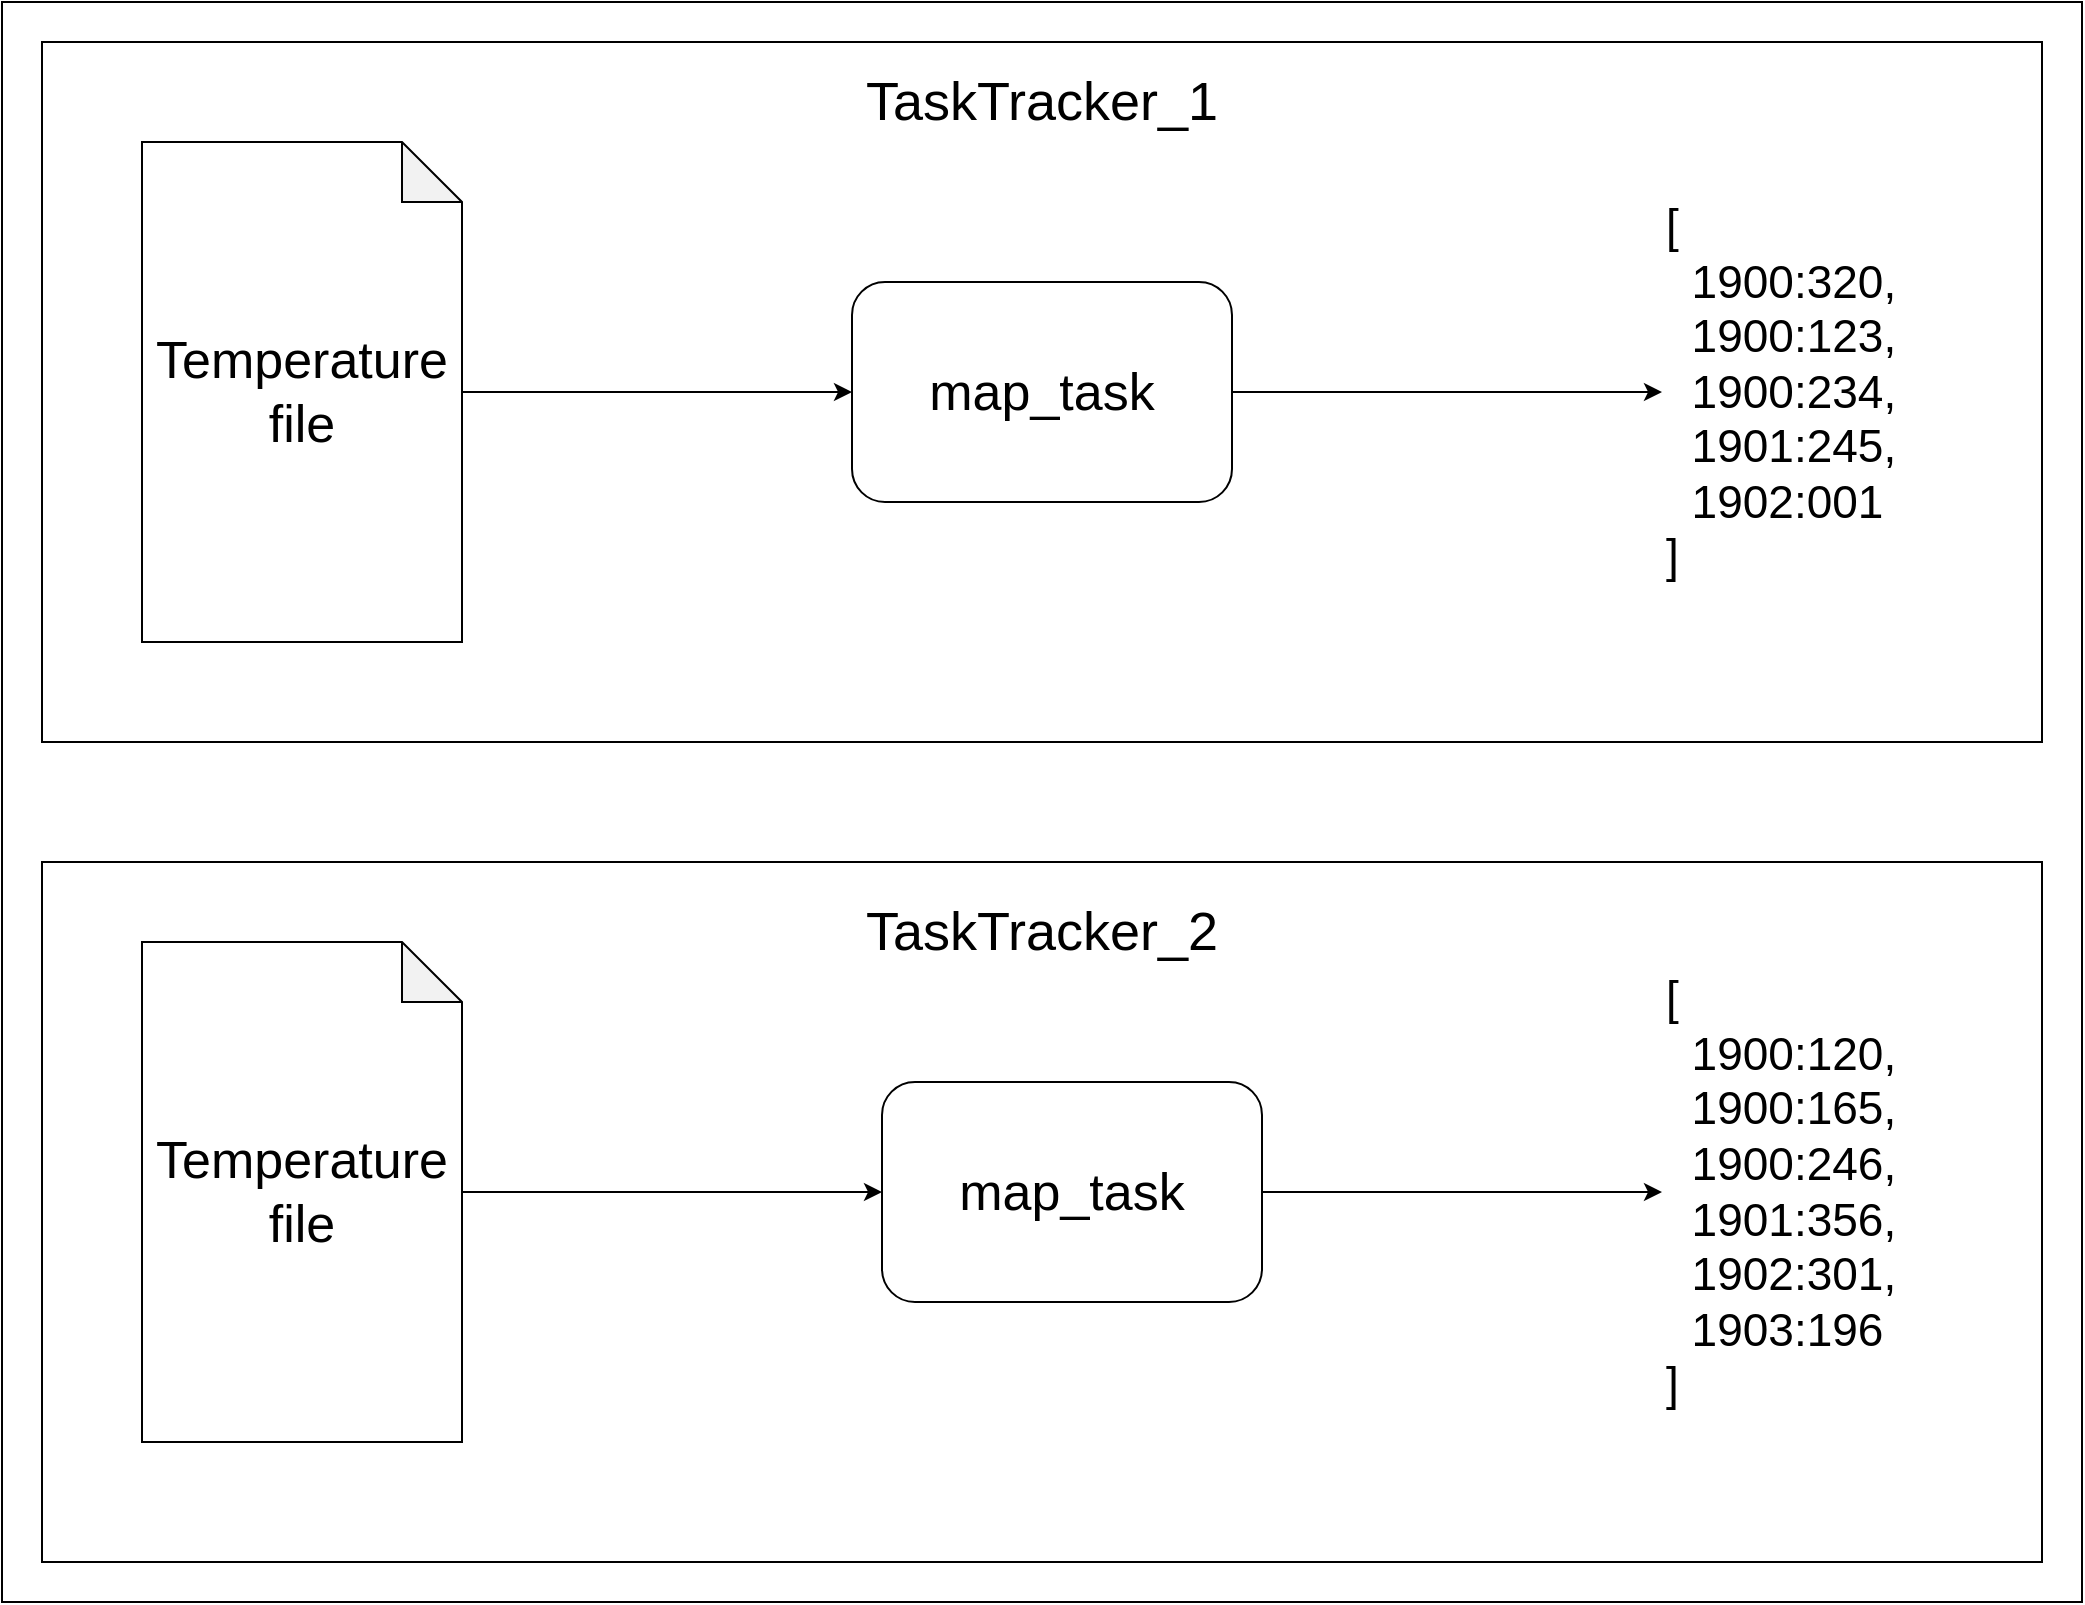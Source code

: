 <mxfile version="13.6.2" type="device"><diagram id="_oYUbGZ5XQ8bHNBv4utx" name="Page-1"><mxGraphModel dx="2172" dy="1612" grid="1" gridSize="10" guides="1" tooltips="1" connect="1" arrows="1" fold="1" page="1" pageScale="1" pageWidth="1600" pageHeight="900" math="0" shadow="0"><root><mxCell id="0"/><mxCell id="1" parent="0"/><mxCell id="K1PTRCZLzPXaHEsnHcix-19" value="" style="rounded=0;whiteSpace=wrap;html=1;fillColor=none;" vertex="1" parent="1"><mxGeometry x="60" y="30" width="1040" height="800" as="geometry"/></mxCell><mxCell id="K1PTRCZLzPXaHEsnHcix-12" value="" style="rounded=0;whiteSpace=wrap;html=1;fillColor=none;" vertex="1" parent="1"><mxGeometry x="80" y="460" width="1000" height="350" as="geometry"/></mxCell><mxCell id="K1PTRCZLzPXaHEsnHcix-11" value="" style="rounded=0;whiteSpace=wrap;html=1;fillColor=none;" vertex="1" parent="1"><mxGeometry x="80" y="50" width="1000" height="350" as="geometry"/></mxCell><mxCell id="K1PTRCZLzPXaHEsnHcix-7" style="edgeStyle=orthogonalEdgeStyle;rounded=0;orthogonalLoop=1;jettySize=auto;html=1;" edge="1" parent="1" source="K1PTRCZLzPXaHEsnHcix-3" target="K1PTRCZLzPXaHEsnHcix-5"><mxGeometry relative="1" as="geometry"/></mxCell><mxCell id="K1PTRCZLzPXaHEsnHcix-3" value="&lt;font style=&quot;font-size: 26px&quot;&gt;Temperature file&lt;br&gt;&lt;/font&gt;" style="shape=note;whiteSpace=wrap;html=1;backgroundOutline=1;darkOpacity=0.05;" vertex="1" parent="1"><mxGeometry x="130" y="100" width="160" height="250" as="geometry"/></mxCell><mxCell id="K1PTRCZLzPXaHEsnHcix-8" style="edgeStyle=orthogonalEdgeStyle;rounded=0;orthogonalLoop=1;jettySize=auto;html=1;" edge="1" parent="1" source="K1PTRCZLzPXaHEsnHcix-4" target="K1PTRCZLzPXaHEsnHcix-6"><mxGeometry relative="1" as="geometry"/></mxCell><mxCell id="K1PTRCZLzPXaHEsnHcix-4" value="&lt;font style=&quot;font-size: 26px&quot;&gt;Temperature file&lt;/font&gt;" style="shape=note;whiteSpace=wrap;html=1;backgroundOutline=1;darkOpacity=0.05;" vertex="1" parent="1"><mxGeometry x="130" y="500" width="160" height="250" as="geometry"/></mxCell><mxCell id="K1PTRCZLzPXaHEsnHcix-15" style="edgeStyle=orthogonalEdgeStyle;rounded=0;orthogonalLoop=1;jettySize=auto;html=1;" edge="1" parent="1" source="K1PTRCZLzPXaHEsnHcix-5" target="K1PTRCZLzPXaHEsnHcix-9"><mxGeometry relative="1" as="geometry"/></mxCell><mxCell id="K1PTRCZLzPXaHEsnHcix-5" value="&lt;font style=&quot;font-size: 26px&quot;&gt;map_task&lt;br&gt;&lt;/font&gt;" style="rounded=1;whiteSpace=wrap;html=1;" vertex="1" parent="1"><mxGeometry x="485" y="170" width="190" height="110" as="geometry"/></mxCell><mxCell id="K1PTRCZLzPXaHEsnHcix-16" style="edgeStyle=orthogonalEdgeStyle;rounded=0;orthogonalLoop=1;jettySize=auto;html=1;" edge="1" parent="1" source="K1PTRCZLzPXaHEsnHcix-6" target="K1PTRCZLzPXaHEsnHcix-10"><mxGeometry relative="1" as="geometry"/></mxCell><mxCell id="K1PTRCZLzPXaHEsnHcix-6" value="&lt;font style=&quot;font-size: 26px&quot;&gt;map_task&lt;/font&gt;" style="rounded=1;whiteSpace=wrap;html=1;" vertex="1" parent="1"><mxGeometry x="500" y="570" width="190" height="110" as="geometry"/></mxCell><mxCell id="K1PTRCZLzPXaHEsnHcix-9" value="&lt;font style=&quot;font-size: 23px&quot;&gt;[&lt;br&gt;&lt;div&gt;&lt;span&gt;&amp;nbsp; 1900:320,&lt;/span&gt;&lt;/div&gt;&amp;nbsp; 1900:123,&lt;br&gt;&amp;nbsp; 1900:234,&lt;br&gt;&lt;div&gt;&lt;span&gt;&amp;nbsp; 1901:245,&lt;/span&gt;&lt;/div&gt;&lt;div&gt;&lt;span&gt;&amp;nbsp; 1902:001&lt;/span&gt;&lt;/div&gt;&lt;div&gt;]&lt;/div&gt;&lt;/font&gt;" style="text;html=1;strokeColor=none;fillColor=none;align=left;verticalAlign=middle;whiteSpace=wrap;rounded=0;" vertex="1" parent="1"><mxGeometry x="890" y="115" width="180" height="220" as="geometry"/></mxCell><mxCell id="K1PTRCZLzPXaHEsnHcix-10" value="&lt;font style=&quot;font-size: 23px&quot;&gt;[&lt;br&gt;&lt;div&gt;&lt;span&gt;&amp;nbsp; 1900:120,&lt;/span&gt;&lt;/div&gt;&amp;nbsp; 1900:165,&lt;br&gt;&amp;nbsp; 1900:246,&lt;br&gt;&lt;div&gt;&lt;span&gt;&amp;nbsp; 1901:356,&lt;/span&gt;&lt;/div&gt;&lt;div&gt;&lt;span&gt;&amp;nbsp; 1902:301,&lt;/span&gt;&lt;/div&gt;&lt;div&gt;&lt;span&gt;&amp;nbsp; 1903:196&lt;/span&gt;&lt;/div&gt;&lt;div&gt;]&lt;/div&gt;&lt;/font&gt;" style="text;html=1;strokeColor=none;fillColor=none;align=left;verticalAlign=middle;whiteSpace=wrap;rounded=0;" vertex="1" parent="1"><mxGeometry x="890" y="515" width="180" height="220" as="geometry"/></mxCell><mxCell id="K1PTRCZLzPXaHEsnHcix-17" value="&lt;font style=&quot;font-size: 27px&quot;&gt;TaskTracker_1&lt;/font&gt;" style="text;html=1;strokeColor=none;fillColor=none;align=center;verticalAlign=middle;whiteSpace=wrap;rounded=0;" vertex="1" parent="1"><mxGeometry x="465" y="60" width="230" height="40" as="geometry"/></mxCell><mxCell id="K1PTRCZLzPXaHEsnHcix-18" value="&lt;font style=&quot;font-size: 27px&quot;&gt;TaskTracker_2&lt;/font&gt;" style="text;html=1;strokeColor=none;fillColor=none;align=center;verticalAlign=middle;whiteSpace=wrap;rounded=0;" vertex="1" parent="1"><mxGeometry x="465" y="475" width="230" height="40" as="geometry"/></mxCell></root></mxGraphModel></diagram></mxfile>